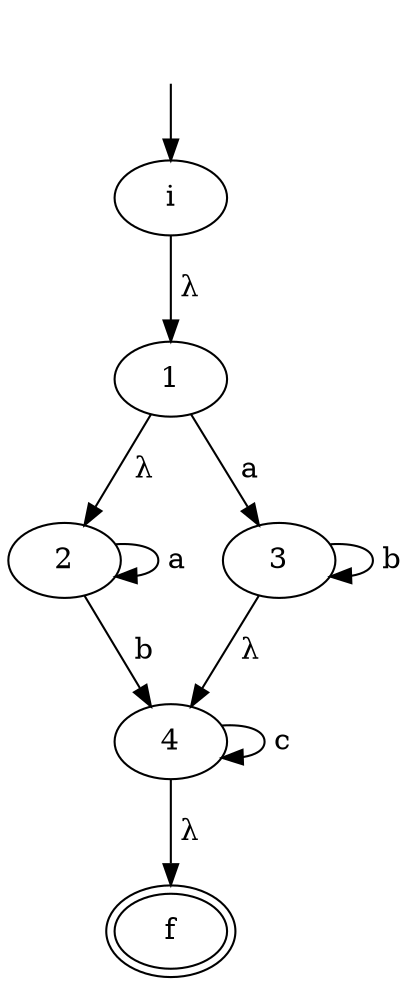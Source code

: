 digraph "AFER" {
    _nil0 [style="invis"]
    _nil0 -> i [label=""]
    i -> 1 [label=" λ"]
    1 -> 2 [label=" λ"]
    1 -> 3 [label=" a"]
    2 -> 2 [label=" a"]
    2 -> 4 [label=" b"]
    3 -> 3 [label=" b"]
    3 -> 4 [label=" λ"]
    4 -> 4 [label=" c"]
    4 -> f [label=" λ"]
    f [peripheries=2]
}
